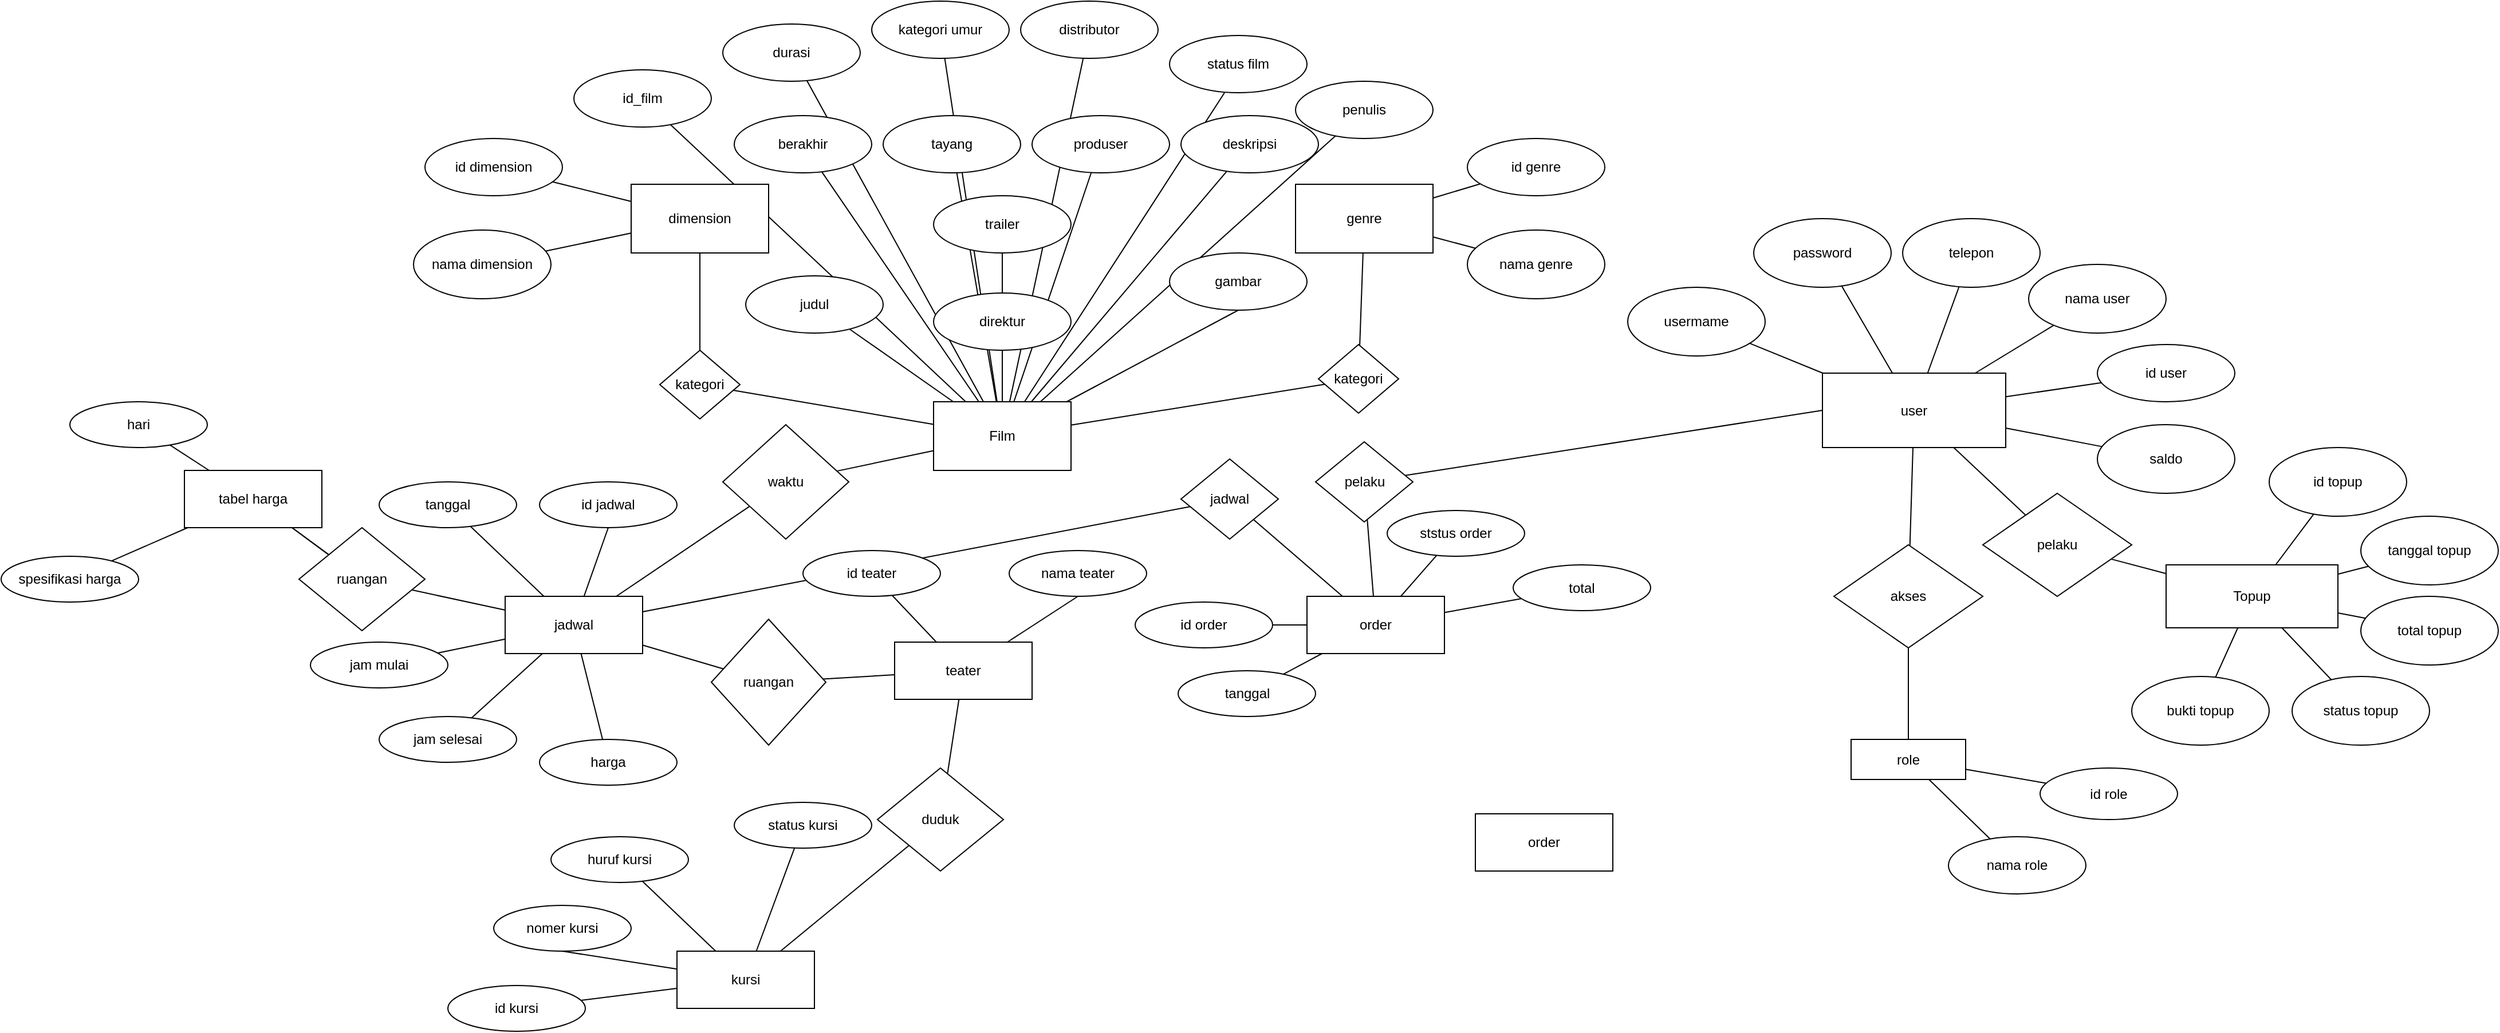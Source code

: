 <mxfile version="24.3.1" type="device">
  <diagram name="Halaman-1" id="oJ1Vof63SPK2qPvN9e-8">
    <mxGraphModel dx="2603" dy="1838" grid="1" gridSize="10" guides="1" tooltips="1" connect="1" arrows="1" fold="1" page="1" pageScale="1" pageWidth="827" pageHeight="1169" math="0" shadow="0">
      <root>
        <mxCell id="0" />
        <mxCell id="1" parent="0" />
        <mxCell id="UZwSARPS13LZiiZVVfHC-1" value="Film" style="rounded=0;whiteSpace=wrap;html=1;" vertex="1" parent="1">
          <mxGeometry x="354" y="290" width="120" height="60" as="geometry" />
        </mxCell>
        <mxCell id="UZwSARPS13LZiiZVVfHC-3" value="nama genre" style="ellipse;whiteSpace=wrap;html=1;" vertex="1" parent="1">
          <mxGeometry x="820" y="140" width="120" height="60" as="geometry" />
        </mxCell>
        <mxCell id="UZwSARPS13LZiiZVVfHC-4" value="genre" style="rounded=0;whiteSpace=wrap;html=1;" vertex="1" parent="1">
          <mxGeometry x="670" y="100" width="120" height="60" as="geometry" />
        </mxCell>
        <mxCell id="UZwSARPS13LZiiZVVfHC-8" style="edgeStyle=orthogonalEdgeStyle;rounded=0;orthogonalLoop=1;jettySize=auto;html=1;exitX=0.5;exitY=1;exitDx=0;exitDy=0;" edge="1" parent="1" source="UZwSARPS13LZiiZVVfHC-6" target="UZwSARPS13LZiiZVVfHC-6">
          <mxGeometry relative="1" as="geometry" />
        </mxCell>
        <mxCell id="UZwSARPS13LZiiZVVfHC-6" value="id genre" style="ellipse;whiteSpace=wrap;html=1;" vertex="1" parent="1">
          <mxGeometry x="820" y="60" width="120" height="50" as="geometry" />
        </mxCell>
        <mxCell id="UZwSARPS13LZiiZVVfHC-16" value="id dimension" style="ellipse;whiteSpace=wrap;html=1;" vertex="1" parent="1">
          <mxGeometry x="-90" y="60" width="120" height="50" as="geometry" />
        </mxCell>
        <mxCell id="UZwSARPS13LZiiZVVfHC-17" value="nama dimension" style="ellipse;whiteSpace=wrap;html=1;" vertex="1" parent="1">
          <mxGeometry x="-100" y="140" width="120" height="60" as="geometry" />
        </mxCell>
        <mxCell id="UZwSARPS13LZiiZVVfHC-24" value="kategori umur" style="ellipse;whiteSpace=wrap;html=1;" vertex="1" parent="1">
          <mxGeometry x="300" y="-60" width="120" height="50" as="geometry" />
        </mxCell>
        <mxCell id="UZwSARPS13LZiiZVVfHC-29" value="penulis" style="ellipse;whiteSpace=wrap;html=1;" vertex="1" parent="1">
          <mxGeometry x="670" y="10" width="120" height="50" as="geometry" />
        </mxCell>
        <mxCell id="UZwSARPS13LZiiZVVfHC-30" value="kategori" style="rhombus;whiteSpace=wrap;html=1;" vertex="1" parent="1">
          <mxGeometry x="115" y="245" width="70" height="60" as="geometry" />
        </mxCell>
        <mxCell id="UZwSARPS13LZiiZVVfHC-34" value="kategori" style="rhombus;whiteSpace=wrap;html=1;" vertex="1" parent="1">
          <mxGeometry x="690" y="240" width="70" height="60" as="geometry" />
        </mxCell>
        <mxCell id="UZwSARPS13LZiiZVVfHC-38" value="distributor" style="ellipse;whiteSpace=wrap;html=1;" vertex="1" parent="1">
          <mxGeometry x="430" y="-60" width="120" height="50" as="geometry" />
        </mxCell>
        <mxCell id="UZwSARPS13LZiiZVVfHC-39" value="durasi" style="ellipse;whiteSpace=wrap;html=1;" vertex="1" parent="1">
          <mxGeometry x="170" y="-40" width="120" height="50" as="geometry" />
        </mxCell>
        <mxCell id="UZwSARPS13LZiiZVVfHC-42" value="" style="endArrow=none;html=1;rounded=0;" edge="1" parent="1" source="UZwSARPS13LZiiZVVfHC-15" target="UZwSARPS13LZiiZVVfHC-16">
          <mxGeometry width="50" height="50" relative="1" as="geometry">
            <mxPoint x="50" y="110" as="sourcePoint" />
            <mxPoint x="100" y="60" as="targetPoint" />
          </mxGeometry>
        </mxCell>
        <mxCell id="UZwSARPS13LZiiZVVfHC-43" value="" style="endArrow=none;html=1;rounded=0;" edge="1" parent="1" source="UZwSARPS13LZiiZVVfHC-15" target="UZwSARPS13LZiiZVVfHC-17">
          <mxGeometry width="50" height="50" relative="1" as="geometry">
            <mxPoint x="100" y="125" as="sourcePoint" />
            <mxPoint x="31" y="108" as="targetPoint" />
          </mxGeometry>
        </mxCell>
        <mxCell id="UZwSARPS13LZiiZVVfHC-44" value="" style="endArrow=none;html=1;rounded=0;" edge="1" parent="1" source="UZwSARPS13LZiiZVVfHC-30" target="UZwSARPS13LZiiZVVfHC-1">
          <mxGeometry width="50" height="50" relative="1" as="geometry">
            <mxPoint x="300" y="270" as="sourcePoint" />
            <mxPoint x="350" y="220" as="targetPoint" />
          </mxGeometry>
        </mxCell>
        <mxCell id="UZwSARPS13LZiiZVVfHC-49" value="status film" style="ellipse;whiteSpace=wrap;html=1;" vertex="1" parent="1">
          <mxGeometry x="560" y="-30" width="120" height="50" as="geometry" />
        </mxCell>
        <mxCell id="UZwSARPS13LZiiZVVfHC-50" value="" style="endArrow=none;html=1;rounded=0;" edge="1" parent="1" source="UZwSARPS13LZiiZVVfHC-30" target="UZwSARPS13LZiiZVVfHC-15">
          <mxGeometry width="50" height="50" relative="1" as="geometry">
            <mxPoint x="184" y="180" as="sourcePoint" />
            <mxPoint x="370" y="187" as="targetPoint" />
          </mxGeometry>
        </mxCell>
        <mxCell id="UZwSARPS13LZiiZVVfHC-51" value="" style="endArrow=none;html=1;rounded=0;" edge="1" parent="1" source="UZwSARPS13LZiiZVVfHC-1" target="UZwSARPS13LZiiZVVfHC-34">
          <mxGeometry width="50" height="50" relative="1" as="geometry">
            <mxPoint x="470" y="230" as="sourcePoint" />
            <mxPoint x="410" y="238" as="targetPoint" />
          </mxGeometry>
        </mxCell>
        <mxCell id="UZwSARPS13LZiiZVVfHC-52" value="" style="endArrow=none;html=1;rounded=0;" edge="1" parent="1" source="UZwSARPS13LZiiZVVfHC-4" target="UZwSARPS13LZiiZVVfHC-34">
          <mxGeometry width="50" height="50" relative="1" as="geometry">
            <mxPoint x="530" y="240" as="sourcePoint" />
            <mxPoint x="700" y="240" as="targetPoint" />
          </mxGeometry>
        </mxCell>
        <mxCell id="UZwSARPS13LZiiZVVfHC-53" value="" style="endArrow=none;html=1;rounded=0;" edge="1" parent="1" source="UZwSARPS13LZiiZVVfHC-4" target="UZwSARPS13LZiiZVVfHC-3">
          <mxGeometry width="50" height="50" relative="1" as="geometry">
            <mxPoint x="739" y="170" as="sourcePoint" />
            <mxPoint x="736" y="211" as="targetPoint" />
          </mxGeometry>
        </mxCell>
        <mxCell id="UZwSARPS13LZiiZVVfHC-54" value="" style="endArrow=none;html=1;rounded=0;" edge="1" parent="1" source="UZwSARPS13LZiiZVVfHC-4" target="UZwSARPS13LZiiZVVfHC-6">
          <mxGeometry width="50" height="50" relative="1" as="geometry">
            <mxPoint x="800" y="156" as="sourcePoint" />
            <mxPoint x="837" y="166" as="targetPoint" />
          </mxGeometry>
        </mxCell>
        <mxCell id="UZwSARPS13LZiiZVVfHC-55" value="id_film" style="ellipse;whiteSpace=wrap;html=1;" vertex="1" parent="1">
          <mxGeometry x="40" width="120" height="50" as="geometry" />
        </mxCell>
        <mxCell id="UZwSARPS13LZiiZVVfHC-57" value="" style="endArrow=none;html=1;rounded=0;" edge="1" parent="1" source="UZwSARPS13LZiiZVVfHC-28" target="UZwSARPS13LZiiZVVfHC-1">
          <mxGeometry width="50" height="50" relative="1" as="geometry">
            <mxPoint x="184" y="239" as="sourcePoint" />
            <mxPoint x="364" y="307" as="targetPoint" />
          </mxGeometry>
        </mxCell>
        <mxCell id="UZwSARPS13LZiiZVVfHC-58" value="" style="endArrow=none;html=1;rounded=0;" edge="1" parent="1" source="UZwSARPS13LZiiZVVfHC-22" target="UZwSARPS13LZiiZVVfHC-1">
          <mxGeometry width="50" height="50" relative="1" as="geometry">
            <mxPoint x="424" y="255" as="sourcePoint" />
            <mxPoint x="424" y="300" as="targetPoint" />
          </mxGeometry>
        </mxCell>
        <mxCell id="UZwSARPS13LZiiZVVfHC-59" value="" style="endArrow=none;html=1;rounded=0;" edge="1" parent="1" source="UZwSARPS13LZiiZVVfHC-25" target="UZwSARPS13LZiiZVVfHC-1">
          <mxGeometry width="50" height="50" relative="1" as="geometry">
            <mxPoint x="307" y="169" as="sourcePoint" />
            <mxPoint x="402" y="300" as="targetPoint" />
          </mxGeometry>
        </mxCell>
        <mxCell id="UZwSARPS13LZiiZVVfHC-60" value="" style="endArrow=none;html=1;rounded=0;exitX=0.5;exitY=1;exitDx=0;exitDy=0;" edge="1" parent="1" source="UZwSARPS13LZiiZVVfHC-23" target="UZwSARPS13LZiiZVVfHC-1">
          <mxGeometry width="50" height="50" relative="1" as="geometry">
            <mxPoint x="424" y="170" as="sourcePoint" />
            <mxPoint x="424" y="300" as="targetPoint" />
          </mxGeometry>
        </mxCell>
        <mxCell id="UZwSARPS13LZiiZVVfHC-61" value="" style="endArrow=none;html=1;rounded=0;" edge="1" parent="1" source="UZwSARPS13LZiiZVVfHC-48" target="UZwSARPS13LZiiZVVfHC-1">
          <mxGeometry width="50" height="50" relative="1" as="geometry">
            <mxPoint x="424" y="170" as="sourcePoint" />
            <mxPoint x="420" y="310" as="targetPoint" />
          </mxGeometry>
        </mxCell>
        <mxCell id="UZwSARPS13LZiiZVVfHC-62" value="" style="endArrow=none;html=1;rounded=0;" edge="1" parent="1" source="UZwSARPS13LZiiZVVfHC-26" target="UZwSARPS13LZiiZVVfHC-1">
          <mxGeometry width="50" height="50" relative="1" as="geometry">
            <mxPoint x="560" y="170" as="sourcePoint" />
            <mxPoint x="450" y="300" as="targetPoint" />
          </mxGeometry>
        </mxCell>
        <mxCell id="UZwSARPS13LZiiZVVfHC-63" value="" style="endArrow=none;html=1;rounded=0;" edge="1" parent="1" source="UZwSARPS13LZiiZVVfHC-47" target="UZwSARPS13LZiiZVVfHC-1">
          <mxGeometry width="50" height="50" relative="1" as="geometry">
            <mxPoint x="620" y="99" as="sourcePoint" />
            <mxPoint x="449" y="300" as="targetPoint" />
          </mxGeometry>
        </mxCell>
        <mxCell id="UZwSARPS13LZiiZVVfHC-64" value="" style="endArrow=none;html=1;rounded=0;" edge="1" parent="1" source="UZwSARPS13LZiiZVVfHC-27" target="UZwSARPS13LZiiZVVfHC-1">
          <mxGeometry width="50" height="50" relative="1" as="geometry">
            <mxPoint x="384" y="100" as="sourcePoint" />
            <mxPoint x="419" y="300" as="targetPoint" />
          </mxGeometry>
        </mxCell>
        <mxCell id="UZwSARPS13LZiiZVVfHC-65" value="" style="endArrow=none;html=1;rounded=0;" edge="1" parent="1" source="UZwSARPS13LZiiZVVfHC-55" target="UZwSARPS13LZiiZVVfHC-1">
          <mxGeometry width="50" height="50" relative="1" as="geometry">
            <mxPoint x="502" y="100" as="sourcePoint" />
            <mxPoint x="434" y="300" as="targetPoint" />
          </mxGeometry>
        </mxCell>
        <mxCell id="UZwSARPS13LZiiZVVfHC-66" value="" style="endArrow=none;html=1;rounded=0;" edge="1" parent="1" source="UZwSARPS13LZiiZVVfHC-39" target="UZwSARPS13LZiiZVVfHC-1">
          <mxGeometry width="50" height="50" relative="1" as="geometry">
            <mxPoint x="134" y="58" as="sourcePoint" />
            <mxPoint x="392" y="300" as="targetPoint" />
          </mxGeometry>
        </mxCell>
        <mxCell id="UZwSARPS13LZiiZVVfHC-67" value="" style="endArrow=none;html=1;rounded=0;" edge="1" parent="1" source="UZwSARPS13LZiiZVVfHC-24" target="UZwSARPS13LZiiZVVfHC-1">
          <mxGeometry width="50" height="50" relative="1" as="geometry">
            <mxPoint x="253" y="19" as="sourcePoint" />
            <mxPoint x="408" y="300" as="targetPoint" />
          </mxGeometry>
        </mxCell>
        <mxCell id="UZwSARPS13LZiiZVVfHC-68" value="" style="endArrow=none;html=1;rounded=0;" edge="1" parent="1" source="UZwSARPS13LZiiZVVfHC-38" target="UZwSARPS13LZiiZVVfHC-1">
          <mxGeometry width="50" height="50" relative="1" as="geometry">
            <mxPoint x="374" as="sourcePoint" />
            <mxPoint x="419" y="300" as="targetPoint" />
          </mxGeometry>
        </mxCell>
        <mxCell id="UZwSARPS13LZiiZVVfHC-69" value="" style="endArrow=none;html=1;rounded=0;exitX=0.4;exitY=1;exitDx=0;exitDy=0;exitPerimeter=0;" edge="1" parent="1" source="UZwSARPS13LZiiZVVfHC-49" target="UZwSARPS13LZiiZVVfHC-1">
          <mxGeometry width="50" height="50" relative="1" as="geometry">
            <mxPoint x="495" as="sourcePoint" />
            <mxPoint x="430" y="300" as="targetPoint" />
          </mxGeometry>
        </mxCell>
        <mxCell id="UZwSARPS13LZiiZVVfHC-70" value="" style="endArrow=none;html=1;rounded=0;" edge="1" parent="1" source="UZwSARPS13LZiiZVVfHC-29" target="UZwSARPS13LZiiZVVfHC-1">
          <mxGeometry width="50" height="50" relative="1" as="geometry">
            <mxPoint x="618" y="30" as="sourcePoint" />
            <mxPoint x="443" y="300" as="targetPoint" />
          </mxGeometry>
        </mxCell>
        <mxCell id="UZwSARPS13LZiiZVVfHC-23" value="gambar" style="ellipse;whiteSpace=wrap;html=1;" vertex="1" parent="1">
          <mxGeometry x="560" y="160" width="120" height="50" as="geometry" />
        </mxCell>
        <mxCell id="UZwSARPS13LZiiZVVfHC-28" value="direktur" style="ellipse;whiteSpace=wrap;html=1;" vertex="1" parent="1">
          <mxGeometry x="354" y="195" width="120" height="50" as="geometry" />
        </mxCell>
        <mxCell id="UZwSARPS13LZiiZVVfHC-22" value="judul" style="ellipse;whiteSpace=wrap;html=1;" vertex="1" parent="1">
          <mxGeometry x="190" y="180" width="120" height="50" as="geometry" />
        </mxCell>
        <mxCell id="UZwSARPS13LZiiZVVfHC-48" value="berakhir" style="ellipse;whiteSpace=wrap;html=1;" vertex="1" parent="1">
          <mxGeometry x="180" y="40" width="120" height="50" as="geometry" />
        </mxCell>
        <mxCell id="UZwSARPS13LZiiZVVfHC-47" value="tayang" style="ellipse;whiteSpace=wrap;html=1;" vertex="1" parent="1">
          <mxGeometry x="310" y="40" width="120" height="50" as="geometry" />
        </mxCell>
        <mxCell id="UZwSARPS13LZiiZVVfHC-27" value="produser" style="ellipse;whiteSpace=wrap;html=1;" vertex="1" parent="1">
          <mxGeometry x="440" y="40" width="120" height="50" as="geometry" />
        </mxCell>
        <mxCell id="UZwSARPS13LZiiZVVfHC-26" value="deskripsi" style="ellipse;whiteSpace=wrap;html=1;" vertex="1" parent="1">
          <mxGeometry x="570" y="40" width="120" height="50" as="geometry" />
        </mxCell>
        <mxCell id="UZwSARPS13LZiiZVVfHC-25" value="trailer" style="ellipse;whiteSpace=wrap;html=1;" vertex="1" parent="1">
          <mxGeometry x="354" y="110" width="120" height="50" as="geometry" />
        </mxCell>
        <mxCell id="UZwSARPS13LZiiZVVfHC-71" value="waktu" style="rhombus;whiteSpace=wrap;html=1;" vertex="1" parent="1">
          <mxGeometry x="170" y="310" width="110" height="100" as="geometry" />
        </mxCell>
        <mxCell id="UZwSARPS13LZiiZVVfHC-72" value="" style="endArrow=none;html=1;rounded=0;" edge="1" parent="1" source="UZwSARPS13LZiiZVVfHC-71" target="UZwSARPS13LZiiZVVfHC-1">
          <mxGeometry width="50" height="50" relative="1" as="geometry">
            <mxPoint x="189" y="290" as="sourcePoint" />
            <mxPoint x="364" y="320" as="targetPoint" />
          </mxGeometry>
        </mxCell>
        <mxCell id="UZwSARPS13LZiiZVVfHC-73" value="jadwal" style="rounded=0;whiteSpace=wrap;html=1;" vertex="1" parent="1">
          <mxGeometry x="-20" y="460" width="120" height="50" as="geometry" />
        </mxCell>
        <mxCell id="UZwSARPS13LZiiZVVfHC-74" value="id jadwal" style="ellipse;whiteSpace=wrap;html=1;" vertex="1" parent="1">
          <mxGeometry x="10" y="360" width="120" height="40" as="geometry" />
        </mxCell>
        <mxCell id="UZwSARPS13LZiiZVVfHC-75" value="tanggal" style="ellipse;whiteSpace=wrap;html=1;" vertex="1" parent="1">
          <mxGeometry x="-130" y="360" width="120" height="40" as="geometry" />
        </mxCell>
        <mxCell id="UZwSARPS13LZiiZVVfHC-77" value="jam mulai" style="ellipse;whiteSpace=wrap;html=1;" vertex="1" parent="1">
          <mxGeometry x="-190" y="500" width="120" height="40" as="geometry" />
        </mxCell>
        <mxCell id="UZwSARPS13LZiiZVVfHC-78" value="jam selesai" style="ellipse;whiteSpace=wrap;html=1;" vertex="1" parent="1">
          <mxGeometry x="-130" y="565" width="120" height="40" as="geometry" />
        </mxCell>
        <mxCell id="UZwSARPS13LZiiZVVfHC-79" value="harga" style="ellipse;whiteSpace=wrap;html=1;" vertex="1" parent="1">
          <mxGeometry x="10" y="585" width="120" height="40" as="geometry" />
        </mxCell>
        <mxCell id="UZwSARPS13LZiiZVVfHC-81" value="teater" style="rounded=0;whiteSpace=wrap;html=1;" vertex="1" parent="1">
          <mxGeometry x="320" y="500" width="120" height="50" as="geometry" />
        </mxCell>
        <mxCell id="UZwSARPS13LZiiZVVfHC-82" style="edgeStyle=orthogonalEdgeStyle;rounded=0;orthogonalLoop=1;jettySize=auto;html=1;exitX=0.5;exitY=1;exitDx=0;exitDy=0;" edge="1" parent="1" source="UZwSARPS13LZiiZVVfHC-78" target="UZwSARPS13LZiiZVVfHC-78">
          <mxGeometry relative="1" as="geometry" />
        </mxCell>
        <mxCell id="UZwSARPS13LZiiZVVfHC-83" value="" style="endArrow=none;html=1;rounded=0;" edge="1" parent="1" source="UZwSARPS13LZiiZVVfHC-71" target="UZwSARPS13LZiiZVVfHC-73">
          <mxGeometry width="50" height="50" relative="1" as="geometry">
            <mxPoint x="218" y="420" as="sourcePoint" />
            <mxPoint x="364" y="356" as="targetPoint" />
          </mxGeometry>
        </mxCell>
        <mxCell id="UZwSARPS13LZiiZVVfHC-84" value="" style="endArrow=none;html=1;rounded=0;exitX=0.5;exitY=1;exitDx=0;exitDy=0;" edge="1" parent="1" source="UZwSARPS13LZiiZVVfHC-74" target="UZwSARPS13LZiiZVVfHC-73">
          <mxGeometry width="50" height="50" relative="1" as="geometry">
            <mxPoint x="172" y="440" as="sourcePoint" />
            <mxPoint x="106" y="470" as="targetPoint" />
          </mxGeometry>
        </mxCell>
        <mxCell id="UZwSARPS13LZiiZVVfHC-85" value="" style="endArrow=none;html=1;rounded=0;" edge="1" parent="1" source="UZwSARPS13LZiiZVVfHC-75" target="UZwSARPS13LZiiZVVfHC-73">
          <mxGeometry width="50" height="50" relative="1" as="geometry">
            <mxPoint x="80" y="410" as="sourcePoint" />
            <mxPoint x="59" y="470" as="targetPoint" />
          </mxGeometry>
        </mxCell>
        <mxCell id="UZwSARPS13LZiiZVVfHC-86" value="" style="endArrow=none;html=1;rounded=0;" edge="1" parent="1" source="UZwSARPS13LZiiZVVfHC-97" target="UZwSARPS13LZiiZVVfHC-73">
          <mxGeometry width="50" height="50" relative="1" as="geometry">
            <mxPoint x="-78.55" y="460.29" as="sourcePoint" />
            <mxPoint x="24" y="470" as="targetPoint" />
          </mxGeometry>
        </mxCell>
        <mxCell id="UZwSARPS13LZiiZVVfHC-87" value="" style="endArrow=none;html=1;rounded=0;" edge="1" parent="1" source="UZwSARPS13LZiiZVVfHC-77" target="UZwSARPS13LZiiZVVfHC-73">
          <mxGeometry width="50" height="50" relative="1" as="geometry">
            <mxPoint x="-69" y="470" as="sourcePoint" />
            <mxPoint x="-10" y="483" as="targetPoint" />
          </mxGeometry>
        </mxCell>
        <mxCell id="UZwSARPS13LZiiZVVfHC-88" value="" style="endArrow=none;html=1;rounded=0;" edge="1" parent="1" source="UZwSARPS13LZiiZVVfHC-78" target="UZwSARPS13LZiiZVVfHC-73">
          <mxGeometry width="50" height="50" relative="1" as="geometry">
            <mxPoint x="-69" y="520" as="sourcePoint" />
            <mxPoint x="-10" y="507" as="targetPoint" />
          </mxGeometry>
        </mxCell>
        <mxCell id="UZwSARPS13LZiiZVVfHC-89" value="" style="endArrow=none;html=1;rounded=0;" edge="1" parent="1" source="UZwSARPS13LZiiZVVfHC-79" target="UZwSARPS13LZiiZVVfHC-73">
          <mxGeometry width="50" height="50" relative="1" as="geometry">
            <mxPoint x="-39" y="576" as="sourcePoint" />
            <mxPoint x="23" y="520" as="targetPoint" />
          </mxGeometry>
        </mxCell>
        <mxCell id="UZwSARPS13LZiiZVVfHC-90" value="" style="endArrow=none;html=1;rounded=0;" edge="1" parent="1" source="UZwSARPS13LZiiZVVfHC-80" target="UZwSARPS13LZiiZVVfHC-73">
          <mxGeometry width="50" height="50" relative="1" as="geometry">
            <mxPoint x="172" y="440" as="sourcePoint" />
            <mxPoint x="106" y="470" as="targetPoint" />
          </mxGeometry>
        </mxCell>
        <mxCell id="UZwSARPS13LZiiZVVfHC-91" value="" style="endArrow=none;html=1;rounded=0;" edge="1" parent="1" source="UZwSARPS13LZiiZVVfHC-80" target="UZwSARPS13LZiiZVVfHC-81">
          <mxGeometry width="50" height="50" relative="1" as="geometry">
            <mxPoint x="188" y="528" as="sourcePoint" />
            <mxPoint x="110" y="510" as="targetPoint" />
          </mxGeometry>
        </mxCell>
        <mxCell id="UZwSARPS13LZiiZVVfHC-94" value="nama teater" style="ellipse;whiteSpace=wrap;html=1;" vertex="1" parent="1">
          <mxGeometry x="420" y="420" width="120" height="40" as="geometry" />
        </mxCell>
        <mxCell id="UZwSARPS13LZiiZVVfHC-95" value="" style="endArrow=none;html=1;rounded=0;" edge="1" parent="1" source="UZwSARPS13LZiiZVVfHC-93" target="UZwSARPS13LZiiZVVfHC-81">
          <mxGeometry width="50" height="50" relative="1" as="geometry">
            <mxPoint x="250" y="535" as="sourcePoint" />
            <mxPoint x="304" y="535" as="targetPoint" />
          </mxGeometry>
        </mxCell>
        <mxCell id="UZwSARPS13LZiiZVVfHC-96" value="" style="endArrow=none;html=1;rounded=0;exitX=0.5;exitY=1;exitDx=0;exitDy=0;" edge="1" parent="1" source="UZwSARPS13LZiiZVVfHC-94" target="UZwSARPS13LZiiZVVfHC-81">
          <mxGeometry width="50" height="50" relative="1" as="geometry">
            <mxPoint x="322" y="470" as="sourcePoint" />
            <mxPoint x="348" y="510" as="targetPoint" />
          </mxGeometry>
        </mxCell>
        <mxCell id="UZwSARPS13LZiiZVVfHC-97" value="ruangan" style="rhombus;whiteSpace=wrap;html=1;" vertex="1" parent="1">
          <mxGeometry x="-200" y="400" width="110" height="90" as="geometry" />
        </mxCell>
        <mxCell id="UZwSARPS13LZiiZVVfHC-98" value="tabel harga" style="rounded=0;whiteSpace=wrap;html=1;" vertex="1" parent="1">
          <mxGeometry x="-300" y="350" width="120" height="50" as="geometry" />
        </mxCell>
        <mxCell id="UZwSARPS13LZiiZVVfHC-99" value="hari" style="ellipse;whiteSpace=wrap;html=1;" vertex="1" parent="1">
          <mxGeometry x="-400" y="290" width="120" height="40" as="geometry" />
        </mxCell>
        <mxCell id="UZwSARPS13LZiiZVVfHC-100" value="spesifikasi harga" style="ellipse;whiteSpace=wrap;html=1;" vertex="1" parent="1">
          <mxGeometry x="-460" y="425" width="120" height="40" as="geometry" />
        </mxCell>
        <mxCell id="UZwSARPS13LZiiZVVfHC-101" value="" style="endArrow=none;html=1;rounded=0;" edge="1" parent="1" source="UZwSARPS13LZiiZVVfHC-98" target="UZwSARPS13LZiiZVVfHC-97">
          <mxGeometry width="50" height="50" relative="1" as="geometry">
            <mxPoint x="-117" y="456" as="sourcePoint" />
            <mxPoint x="-10" y="481" as="targetPoint" />
          </mxGeometry>
        </mxCell>
        <mxCell id="UZwSARPS13LZiiZVVfHC-103" value="" style="endArrow=none;html=1;rounded=0;" edge="1" parent="1" source="UZwSARPS13LZiiZVVfHC-98" target="UZwSARPS13LZiiZVVfHC-97">
          <mxGeometry width="50" height="50" relative="1" as="geometry">
            <mxPoint x="-304" y="428" as="sourcePoint" />
            <mxPoint x="-175" y="446" as="targetPoint" />
          </mxGeometry>
        </mxCell>
        <mxCell id="UZwSARPS13LZiiZVVfHC-104" value="" style="endArrow=none;html=1;rounded=0;" edge="1" parent="1" source="UZwSARPS13LZiiZVVfHC-98" target="UZwSARPS13LZiiZVVfHC-100">
          <mxGeometry width="50" height="50" relative="1" as="geometry">
            <mxPoint x="-190" y="420" as="sourcePoint" />
            <mxPoint x="-165" y="437" as="targetPoint" />
          </mxGeometry>
        </mxCell>
        <mxCell id="UZwSARPS13LZiiZVVfHC-105" value="" style="endArrow=none;html=1;rounded=0;" edge="1" parent="1" source="UZwSARPS13LZiiZVVfHC-98" target="UZwSARPS13LZiiZVVfHC-99">
          <mxGeometry width="50" height="50" relative="1" as="geometry">
            <mxPoint x="-270" y="407" as="sourcePoint" />
            <mxPoint x="-320" y="310" as="targetPoint" />
          </mxGeometry>
        </mxCell>
        <mxCell id="UZwSARPS13LZiiZVVfHC-106" value="kursi" style="rounded=0;whiteSpace=wrap;html=1;" vertex="1" parent="1">
          <mxGeometry x="130" y="770" width="120" height="50" as="geometry" />
        </mxCell>
        <mxCell id="UZwSARPS13LZiiZVVfHC-108" value="id kursi" style="ellipse;whiteSpace=wrap;html=1;" vertex="1" parent="1">
          <mxGeometry x="-70" y="800" width="120" height="40" as="geometry" />
        </mxCell>
        <mxCell id="UZwSARPS13LZiiZVVfHC-109" value="nomer kursi" style="ellipse;whiteSpace=wrap;html=1;" vertex="1" parent="1">
          <mxGeometry x="-30" y="730" width="120" height="40" as="geometry" />
        </mxCell>
        <mxCell id="UZwSARPS13LZiiZVVfHC-110" value="huruf kursi" style="ellipse;whiteSpace=wrap;html=1;" vertex="1" parent="1">
          <mxGeometry x="20" y="670" width="120" height="40" as="geometry" />
        </mxCell>
        <mxCell id="UZwSARPS13LZiiZVVfHC-111" value="status kursi" style="ellipse;whiteSpace=wrap;html=1;" vertex="1" parent="1">
          <mxGeometry x="180" y="640" width="120" height="40" as="geometry" />
        </mxCell>
        <mxCell id="UZwSARPS13LZiiZVVfHC-113" value="" style="endArrow=none;html=1;rounded=0;" edge="1" parent="1" source="UZwSARPS13LZiiZVVfHC-81" target="UZwSARPS13LZiiZVVfHC-107">
          <mxGeometry width="50" height="50" relative="1" as="geometry">
            <mxPoint x="605" y="565" as="sourcePoint" />
            <mxPoint x="590" y="525" as="targetPoint" />
          </mxGeometry>
        </mxCell>
        <mxCell id="UZwSARPS13LZiiZVVfHC-114" value="" style="endArrow=none;html=1;rounded=0;" edge="1" parent="1" source="UZwSARPS13LZiiZVVfHC-106" target="UZwSARPS13LZiiZVVfHC-107">
          <mxGeometry width="50" height="50" relative="1" as="geometry">
            <mxPoint x="450" y="532" as="sourcePoint" />
            <mxPoint x="543" y="528" as="targetPoint" />
          </mxGeometry>
        </mxCell>
        <mxCell id="UZwSARPS13LZiiZVVfHC-115" value="" style="endArrow=none;html=1;rounded=0;" edge="1" parent="1" source="UZwSARPS13LZiiZVVfHC-106" target="UZwSARPS13LZiiZVVfHC-108">
          <mxGeometry width="50" height="50" relative="1" as="geometry">
            <mxPoint x="810" y="509" as="sourcePoint" />
            <mxPoint x="646" y="521" as="targetPoint" />
          </mxGeometry>
        </mxCell>
        <mxCell id="UZwSARPS13LZiiZVVfHC-116" value="" style="endArrow=none;html=1;rounded=0;entryX=0.5;entryY=1;entryDx=0;entryDy=0;" edge="1" parent="1" source="UZwSARPS13LZiiZVVfHC-106" target="UZwSARPS13LZiiZVVfHC-109">
          <mxGeometry width="50" height="50" relative="1" as="geometry">
            <mxPoint x="810" y="484" as="sourcePoint" />
            <mxPoint x="752" y="464" as="targetPoint" />
          </mxGeometry>
        </mxCell>
        <mxCell id="UZwSARPS13LZiiZVVfHC-117" value="" style="endArrow=none;html=1;rounded=0;" edge="1" parent="1" source="UZwSARPS13LZiiZVVfHC-106" target="UZwSARPS13LZiiZVVfHC-110">
          <mxGeometry width="50" height="50" relative="1" as="geometry">
            <mxPoint x="850" y="480" as="sourcePoint" />
            <mxPoint x="810" y="430" as="targetPoint" />
          </mxGeometry>
        </mxCell>
        <mxCell id="UZwSARPS13LZiiZVVfHC-118" value="" style="endArrow=none;html=1;rounded=0;" edge="1" parent="1" source="UZwSARPS13LZiiZVVfHC-106" target="UZwSARPS13LZiiZVVfHC-111">
          <mxGeometry width="50" height="50" relative="1" as="geometry">
            <mxPoint x="880" y="480" as="sourcePoint" />
            <mxPoint x="934" y="429" as="targetPoint" />
          </mxGeometry>
        </mxCell>
        <mxCell id="UZwSARPS13LZiiZVVfHC-15" value="dimension" style="rounded=0;whiteSpace=wrap;html=1;" vertex="1" parent="1">
          <mxGeometry x="90" y="100" width="120" height="60" as="geometry" />
        </mxCell>
        <mxCell id="UZwSARPS13LZiiZVVfHC-119" value="order" style="rounded=0;whiteSpace=wrap;html=1;" vertex="1" parent="1">
          <mxGeometry x="680" y="460" width="120" height="50" as="geometry" />
        </mxCell>
        <mxCell id="UZwSARPS13LZiiZVVfHC-120" value="id order" style="ellipse;whiteSpace=wrap;html=1;" vertex="1" parent="1">
          <mxGeometry x="530" y="465" width="120" height="40" as="geometry" />
        </mxCell>
        <mxCell id="UZwSARPS13LZiiZVVfHC-121" value="tanggal" style="ellipse;whiteSpace=wrap;html=1;" vertex="1" parent="1">
          <mxGeometry x="567.5" y="525" width="120" height="40" as="geometry" />
        </mxCell>
        <mxCell id="UZwSARPS13LZiiZVVfHC-122" value="user" style="rounded=0;whiteSpace=wrap;html=1;" vertex="1" parent="1">
          <mxGeometry x="1130" y="265" width="160" height="65" as="geometry" />
        </mxCell>
        <mxCell id="UZwSARPS13LZiiZVVfHC-123" value="id user" style="ellipse;whiteSpace=wrap;html=1;" vertex="1" parent="1">
          <mxGeometry x="1370" y="240" width="120" height="50" as="geometry" />
        </mxCell>
        <mxCell id="UZwSARPS13LZiiZVVfHC-124" value="akses" style="rhombus;whiteSpace=wrap;html=1;" vertex="1" parent="1">
          <mxGeometry x="1140" y="415" width="130" height="90" as="geometry" />
        </mxCell>
        <mxCell id="UZwSARPS13LZiiZVVfHC-125" value="usermame" style="ellipse;whiteSpace=wrap;html=1;" vertex="1" parent="1">
          <mxGeometry x="960" y="190" width="120" height="60" as="geometry" />
        </mxCell>
        <mxCell id="UZwSARPS13LZiiZVVfHC-126" value="password" style="ellipse;whiteSpace=wrap;html=1;" vertex="1" parent="1">
          <mxGeometry x="1070" y="130" width="120" height="60" as="geometry" />
        </mxCell>
        <mxCell id="UZwSARPS13LZiiZVVfHC-127" value="nama user" style="ellipse;whiteSpace=wrap;html=1;" vertex="1" parent="1">
          <mxGeometry x="1310" y="170" width="120" height="60" as="geometry" />
        </mxCell>
        <mxCell id="UZwSARPS13LZiiZVVfHC-128" value="telepon" style="ellipse;whiteSpace=wrap;html=1;" vertex="1" parent="1">
          <mxGeometry x="1200" y="130" width="120" height="60" as="geometry" />
        </mxCell>
        <mxCell id="UZwSARPS13LZiiZVVfHC-129" value="saldo" style="ellipse;whiteSpace=wrap;html=1;" vertex="1" parent="1">
          <mxGeometry x="1370" y="310" width="120" height="60" as="geometry" />
        </mxCell>
        <mxCell id="UZwSARPS13LZiiZVVfHC-131" value="" style="endArrow=none;html=1;rounded=0;" edge="1" parent="1" source="UZwSARPS13LZiiZVVfHC-124" target="UZwSARPS13LZiiZVVfHC-122">
          <mxGeometry width="50" height="50" relative="1" as="geometry">
            <mxPoint x="800" y="156" as="sourcePoint" />
            <mxPoint x="837" y="166" as="targetPoint" />
          </mxGeometry>
        </mxCell>
        <mxCell id="UZwSARPS13LZiiZVVfHC-132" value="" style="endArrow=none;html=1;rounded=0;" edge="1" parent="1" source="UZwSARPS13LZiiZVVfHC-122" target="UZwSARPS13LZiiZVVfHC-125">
          <mxGeometry width="50" height="50" relative="1" as="geometry">
            <mxPoint x="1311" y="417" as="sourcePoint" />
            <mxPoint x="1247" y="340" as="targetPoint" />
          </mxGeometry>
        </mxCell>
        <mxCell id="UZwSARPS13LZiiZVVfHC-133" value="" style="endArrow=none;html=1;rounded=0;" edge="1" parent="1" source="UZwSARPS13LZiiZVVfHC-122" target="UZwSARPS13LZiiZVVfHC-126">
          <mxGeometry width="50" height="50" relative="1" as="geometry">
            <mxPoint x="1140" y="275" as="sourcePoint" />
            <mxPoint x="1077" y="249" as="targetPoint" />
          </mxGeometry>
        </mxCell>
        <mxCell id="UZwSARPS13LZiiZVVfHC-134" value="" style="endArrow=none;html=1;rounded=0;" edge="1" parent="1" source="UZwSARPS13LZiiZVVfHC-122" target="UZwSARPS13LZiiZVVfHC-128">
          <mxGeometry width="50" height="50" relative="1" as="geometry">
            <mxPoint x="1201" y="275" as="sourcePoint" />
            <mxPoint x="1157" y="199" as="targetPoint" />
          </mxGeometry>
        </mxCell>
        <mxCell id="UZwSARPS13LZiiZVVfHC-135" value="" style="endArrow=none;html=1;rounded=0;" edge="1" parent="1" source="UZwSARPS13LZiiZVVfHC-122" target="UZwSARPS13LZiiZVVfHC-127">
          <mxGeometry width="50" height="50" relative="1" as="geometry">
            <mxPoint x="1232" y="275" as="sourcePoint" />
            <mxPoint x="1259" y="200" as="targetPoint" />
          </mxGeometry>
        </mxCell>
        <mxCell id="UZwSARPS13LZiiZVVfHC-136" value="" style="endArrow=none;html=1;rounded=0;" edge="1" parent="1" source="UZwSARPS13LZiiZVVfHC-122" target="UZwSARPS13LZiiZVVfHC-123">
          <mxGeometry width="50" height="50" relative="1" as="geometry">
            <mxPoint x="1273" y="275" as="sourcePoint" />
            <mxPoint x="1342" y="233" as="targetPoint" />
          </mxGeometry>
        </mxCell>
        <mxCell id="UZwSARPS13LZiiZVVfHC-137" value="" style="endArrow=none;html=1;rounded=0;" edge="1" parent="1" source="UZwSARPS13LZiiZVVfHC-122" target="UZwSARPS13LZiiZVVfHC-129">
          <mxGeometry width="50" height="50" relative="1" as="geometry">
            <mxPoint x="1300" y="296" as="sourcePoint" />
            <mxPoint x="1383" y="283" as="targetPoint" />
          </mxGeometry>
        </mxCell>
        <mxCell id="UZwSARPS13LZiiZVVfHC-139" value="role" style="rounded=0;whiteSpace=wrap;html=1;" vertex="1" parent="1">
          <mxGeometry x="1155" y="585" width="100" height="35" as="geometry" />
        </mxCell>
        <mxCell id="UZwSARPS13LZiiZVVfHC-140" value="id role" style="ellipse;whiteSpace=wrap;html=1;" vertex="1" parent="1">
          <mxGeometry x="1320" y="610" width="120" height="45" as="geometry" />
        </mxCell>
        <mxCell id="UZwSARPS13LZiiZVVfHC-141" value="nama role" style="ellipse;whiteSpace=wrap;html=1;" vertex="1" parent="1">
          <mxGeometry x="1240" y="670" width="120" height="50" as="geometry" />
        </mxCell>
        <mxCell id="UZwSARPS13LZiiZVVfHC-142" value="" style="endArrow=none;html=1;rounded=0;" edge="1" parent="1" source="UZwSARPS13LZiiZVVfHC-124" target="UZwSARPS13LZiiZVVfHC-139">
          <mxGeometry width="50" height="50" relative="1" as="geometry">
            <mxPoint x="1311" y="417" as="sourcePoint" />
            <mxPoint x="1247" y="340" as="targetPoint" />
          </mxGeometry>
        </mxCell>
        <mxCell id="UZwSARPS13LZiiZVVfHC-143" value="" style="endArrow=none;html=1;rounded=0;" edge="1" parent="1" source="UZwSARPS13LZiiZVVfHC-140" target="UZwSARPS13LZiiZVVfHC-139">
          <mxGeometry width="50" height="50" relative="1" as="geometry">
            <mxPoint x="1361" y="472" as="sourcePoint" />
            <mxPoint x="1413" y="528" as="targetPoint" />
          </mxGeometry>
        </mxCell>
        <mxCell id="UZwSARPS13LZiiZVVfHC-144" value="" style="endArrow=none;html=1;rounded=0;" edge="1" parent="1" source="UZwSARPS13LZiiZVVfHC-141" target="UZwSARPS13LZiiZVVfHC-139">
          <mxGeometry width="50" height="50" relative="1" as="geometry">
            <mxPoint x="1501" y="541" as="sourcePoint" />
            <mxPoint x="1480" y="542" as="targetPoint" />
          </mxGeometry>
        </mxCell>
        <mxCell id="UZwSARPS13LZiiZVVfHC-145" value="Topup" style="rounded=0;whiteSpace=wrap;html=1;" vertex="1" parent="1">
          <mxGeometry x="1430" y="432.5" width="150" height="55" as="geometry" />
        </mxCell>
        <mxCell id="UZwSARPS13LZiiZVVfHC-147" value="id topup" style="ellipse;whiteSpace=wrap;html=1;" vertex="1" parent="1">
          <mxGeometry x="1520" y="330" width="120" height="60" as="geometry" />
        </mxCell>
        <mxCell id="UZwSARPS13LZiiZVVfHC-148" value="tanggal topup" style="ellipse;whiteSpace=wrap;html=1;" vertex="1" parent="1">
          <mxGeometry x="1600" y="390" width="120" height="60" as="geometry" />
        </mxCell>
        <mxCell id="UZwSARPS13LZiiZVVfHC-149" value="pelaku" style="rhombus;whiteSpace=wrap;html=1;" vertex="1" parent="1">
          <mxGeometry x="1270" y="370" width="130" height="90" as="geometry" />
        </mxCell>
        <mxCell id="UZwSARPS13LZiiZVVfHC-150" value="" style="endArrow=none;html=1;rounded=0;" edge="1" parent="1" source="UZwSARPS13LZiiZVVfHC-122" target="UZwSARPS13LZiiZVVfHC-149">
          <mxGeometry width="50" height="50" relative="1" as="geometry">
            <mxPoint x="1300" y="323" as="sourcePoint" />
            <mxPoint x="1384" y="339" as="targetPoint" />
          </mxGeometry>
        </mxCell>
        <mxCell id="UZwSARPS13LZiiZVVfHC-151" value="" style="endArrow=none;html=1;rounded=0;" edge="1" parent="1" source="UZwSARPS13LZiiZVVfHC-145" target="UZwSARPS13LZiiZVVfHC-149">
          <mxGeometry width="50" height="50" relative="1" as="geometry">
            <mxPoint x="1255" y="340" as="sourcePoint" />
            <mxPoint x="1317" y="399" as="targetPoint" />
          </mxGeometry>
        </mxCell>
        <mxCell id="UZwSARPS13LZiiZVVfHC-152" value="total topup" style="ellipse;whiteSpace=wrap;html=1;" vertex="1" parent="1">
          <mxGeometry x="1600" y="460" width="120" height="60" as="geometry" />
        </mxCell>
        <mxCell id="UZwSARPS13LZiiZVVfHC-153" value="status topup" style="ellipse;whiteSpace=wrap;html=1;" vertex="1" parent="1">
          <mxGeometry x="1540" y="530" width="120" height="60" as="geometry" />
        </mxCell>
        <mxCell id="UZwSARPS13LZiiZVVfHC-154" value="bukti topup" style="ellipse;whiteSpace=wrap;html=1;" vertex="1" parent="1">
          <mxGeometry x="1400" y="530" width="120" height="60" as="geometry" />
        </mxCell>
        <mxCell id="UZwSARPS13LZiiZVVfHC-155" value="" style="endArrow=none;html=1;rounded=0;" edge="1" parent="1" source="UZwSARPS13LZiiZVVfHC-145" target="UZwSARPS13LZiiZVVfHC-154">
          <mxGeometry width="50" height="50" relative="1" as="geometry">
            <mxPoint x="1440" y="450" as="sourcePoint" />
            <mxPoint x="1392" y="437" as="targetPoint" />
          </mxGeometry>
        </mxCell>
        <mxCell id="UZwSARPS13LZiiZVVfHC-156" value="" style="endArrow=none;html=1;rounded=0;" edge="1" parent="1" source="UZwSARPS13LZiiZVVfHC-145" target="UZwSARPS13LZiiZVVfHC-153">
          <mxGeometry width="50" height="50" relative="1" as="geometry">
            <mxPoint x="1503" y="498" as="sourcePoint" />
            <mxPoint x="1483" y="541" as="targetPoint" />
          </mxGeometry>
        </mxCell>
        <mxCell id="UZwSARPS13LZiiZVVfHC-157" value="" style="endArrow=none;html=1;rounded=0;" edge="1" parent="1" source="UZwSARPS13LZiiZVVfHC-145" target="UZwSARPS13LZiiZVVfHC-152">
          <mxGeometry width="50" height="50" relative="1" as="geometry">
            <mxPoint x="1541" y="498" as="sourcePoint" />
            <mxPoint x="1584" y="543" as="targetPoint" />
          </mxGeometry>
        </mxCell>
        <mxCell id="UZwSARPS13LZiiZVVfHC-158" value="" style="endArrow=none;html=1;rounded=0;" edge="1" parent="1" source="UZwSARPS13LZiiZVVfHC-145" target="UZwSARPS13LZiiZVVfHC-148">
          <mxGeometry width="50" height="50" relative="1" as="geometry">
            <mxPoint x="1590" y="485" as="sourcePoint" />
            <mxPoint x="1614" y="489" as="targetPoint" />
          </mxGeometry>
        </mxCell>
        <mxCell id="UZwSARPS13LZiiZVVfHC-159" value="" style="endArrow=none;html=1;rounded=0;" edge="1" parent="1" source="UZwSARPS13LZiiZVVfHC-145" target="UZwSARPS13LZiiZVVfHC-147">
          <mxGeometry width="50" height="50" relative="1" as="geometry">
            <mxPoint x="1590" y="451" as="sourcePoint" />
            <mxPoint x="1617" y="444" as="targetPoint" />
          </mxGeometry>
        </mxCell>
        <mxCell id="UZwSARPS13LZiiZVVfHC-162" value="jadwal" style="rhombus;whiteSpace=wrap;html=1;" vertex="1" parent="1">
          <mxGeometry x="570" y="340" width="85" height="70" as="geometry" />
        </mxCell>
        <mxCell id="UZwSARPS13LZiiZVVfHC-163" value="pelaku" style="rhombus;whiteSpace=wrap;html=1;" vertex="1" parent="1">
          <mxGeometry x="687.5" y="325" width="85" height="70" as="geometry" />
        </mxCell>
        <mxCell id="UZwSARPS13LZiiZVVfHC-164" value="" style="endArrow=none;html=1;rounded=0;" edge="1" parent="1" source="UZwSARPS13LZiiZVVfHC-119" target="UZwSARPS13LZiiZVVfHC-162">
          <mxGeometry width="50" height="50" relative="1" as="geometry">
            <mxPoint x="230" y="780" as="sourcePoint" />
            <mxPoint x="343" y="688" as="targetPoint" />
          </mxGeometry>
        </mxCell>
        <mxCell id="UZwSARPS13LZiiZVVfHC-165" value="" style="endArrow=none;html=1;rounded=0;" edge="1" parent="1" source="UZwSARPS13LZiiZVVfHC-119" target="UZwSARPS13LZiiZVVfHC-163">
          <mxGeometry width="50" height="50" relative="1" as="geometry">
            <mxPoint x="560" y="770" as="sourcePoint" />
            <mxPoint x="497" y="730" as="targetPoint" />
          </mxGeometry>
        </mxCell>
        <mxCell id="UZwSARPS13LZiiZVVfHC-166" value="" style="endArrow=none;html=1;rounded=0;" edge="1" parent="1" source="UZwSARPS13LZiiZVVfHC-119" target="UZwSARPS13LZiiZVVfHC-120">
          <mxGeometry width="50" height="50" relative="1" as="geometry">
            <mxPoint x="581" y="770" as="sourcePoint" />
            <mxPoint x="562" y="702" as="targetPoint" />
          </mxGeometry>
        </mxCell>
        <mxCell id="UZwSARPS13LZiiZVVfHC-167" value="" style="endArrow=none;html=1;rounded=0;" edge="1" parent="1" source="UZwSARPS13LZiiZVVfHC-119" target="UZwSARPS13LZiiZVVfHC-121">
          <mxGeometry width="50" height="50" relative="1" as="geometry">
            <mxPoint x="609" y="760" as="sourcePoint" />
            <mxPoint x="655" y="699" as="targetPoint" />
          </mxGeometry>
        </mxCell>
        <mxCell id="UZwSARPS13LZiiZVVfHC-168" value="" style="endArrow=none;html=1;rounded=0;" edge="1" parent="1" source="UZwSARPS13LZiiZVVfHC-162" target="UZwSARPS13LZiiZVVfHC-73">
          <mxGeometry width="50" height="50" relative="1" as="geometry">
            <mxPoint x="645" y="760" as="sourcePoint" />
            <mxPoint x="741" y="716" as="targetPoint" />
          </mxGeometry>
        </mxCell>
        <mxCell id="UZwSARPS13LZiiZVVfHC-107" value="duduk" style="rhombus;whiteSpace=wrap;html=1;" vertex="1" parent="1">
          <mxGeometry x="305" y="610" width="110" height="90" as="geometry" />
        </mxCell>
        <mxCell id="UZwSARPS13LZiiZVVfHC-80" value="ruangan" style="rhombus;whiteSpace=wrap;html=1;" vertex="1" parent="1">
          <mxGeometry x="160" y="480" width="100" height="110" as="geometry" />
        </mxCell>
        <mxCell id="UZwSARPS13LZiiZVVfHC-169" value="" style="endArrow=none;html=1;rounded=0;exitX=0;exitY=0.5;exitDx=0;exitDy=0;" edge="1" parent="1" source="UZwSARPS13LZiiZVVfHC-122" target="UZwSARPS13LZiiZVVfHC-163">
          <mxGeometry width="50" height="50" relative="1" as="geometry">
            <mxPoint x="980" y="360" as="sourcePoint" />
            <mxPoint x="562" y="702" as="targetPoint" />
          </mxGeometry>
        </mxCell>
        <mxCell id="UZwSARPS13LZiiZVVfHC-93" value="id teater" style="ellipse;whiteSpace=wrap;html=1;" vertex="1" parent="1">
          <mxGeometry x="240" y="420" width="120" height="40" as="geometry" />
        </mxCell>
        <mxCell id="UZwSARPS13LZiiZVVfHC-170" value="ststus order" style="ellipse;whiteSpace=wrap;html=1;" vertex="1" parent="1">
          <mxGeometry x="750" y="385" width="120" height="40" as="geometry" />
        </mxCell>
        <mxCell id="UZwSARPS13LZiiZVVfHC-171" value="total" style="ellipse;whiteSpace=wrap;html=1;" vertex="1" parent="1">
          <mxGeometry x="860" y="432.5" width="120" height="40" as="geometry" />
        </mxCell>
        <mxCell id="UZwSARPS13LZiiZVVfHC-172" value="" style="endArrow=none;html=1;rounded=0;" edge="1" parent="1" source="UZwSARPS13LZiiZVVfHC-119" target="UZwSARPS13LZiiZVVfHC-170">
          <mxGeometry width="50" height="50" relative="1" as="geometry">
            <mxPoint x="703" y="520" as="sourcePoint" />
            <mxPoint x="810" y="385" as="targetPoint" />
          </mxGeometry>
        </mxCell>
        <mxCell id="UZwSARPS13LZiiZVVfHC-173" value="" style="endArrow=none;html=1;rounded=0;" edge="1" parent="1" source="UZwSARPS13LZiiZVVfHC-119" target="UZwSARPS13LZiiZVVfHC-171">
          <mxGeometry width="50" height="50" relative="1" as="geometry">
            <mxPoint x="750" y="520" as="sourcePoint" />
            <mxPoint x="750" y="590" as="targetPoint" />
          </mxGeometry>
        </mxCell>
        <mxCell id="UZwSARPS13LZiiZVVfHC-174" value="order" style="rounded=0;whiteSpace=wrap;html=1;" vertex="1" parent="1">
          <mxGeometry x="827" y="650" width="120" height="50" as="geometry" />
        </mxCell>
      </root>
    </mxGraphModel>
  </diagram>
</mxfile>
